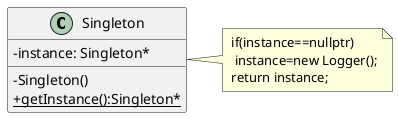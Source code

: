 @startuml
skinparam classAttributeIconSize 0

class Singleton
{
-instance: Singleton*
-Singleton()
+{static} getInstance():Singleton* 
}

note " if(instance==nullptr)\n  instance=new Logger();\n return instance;" as n1
n1 -left--Singleton
@enduml
